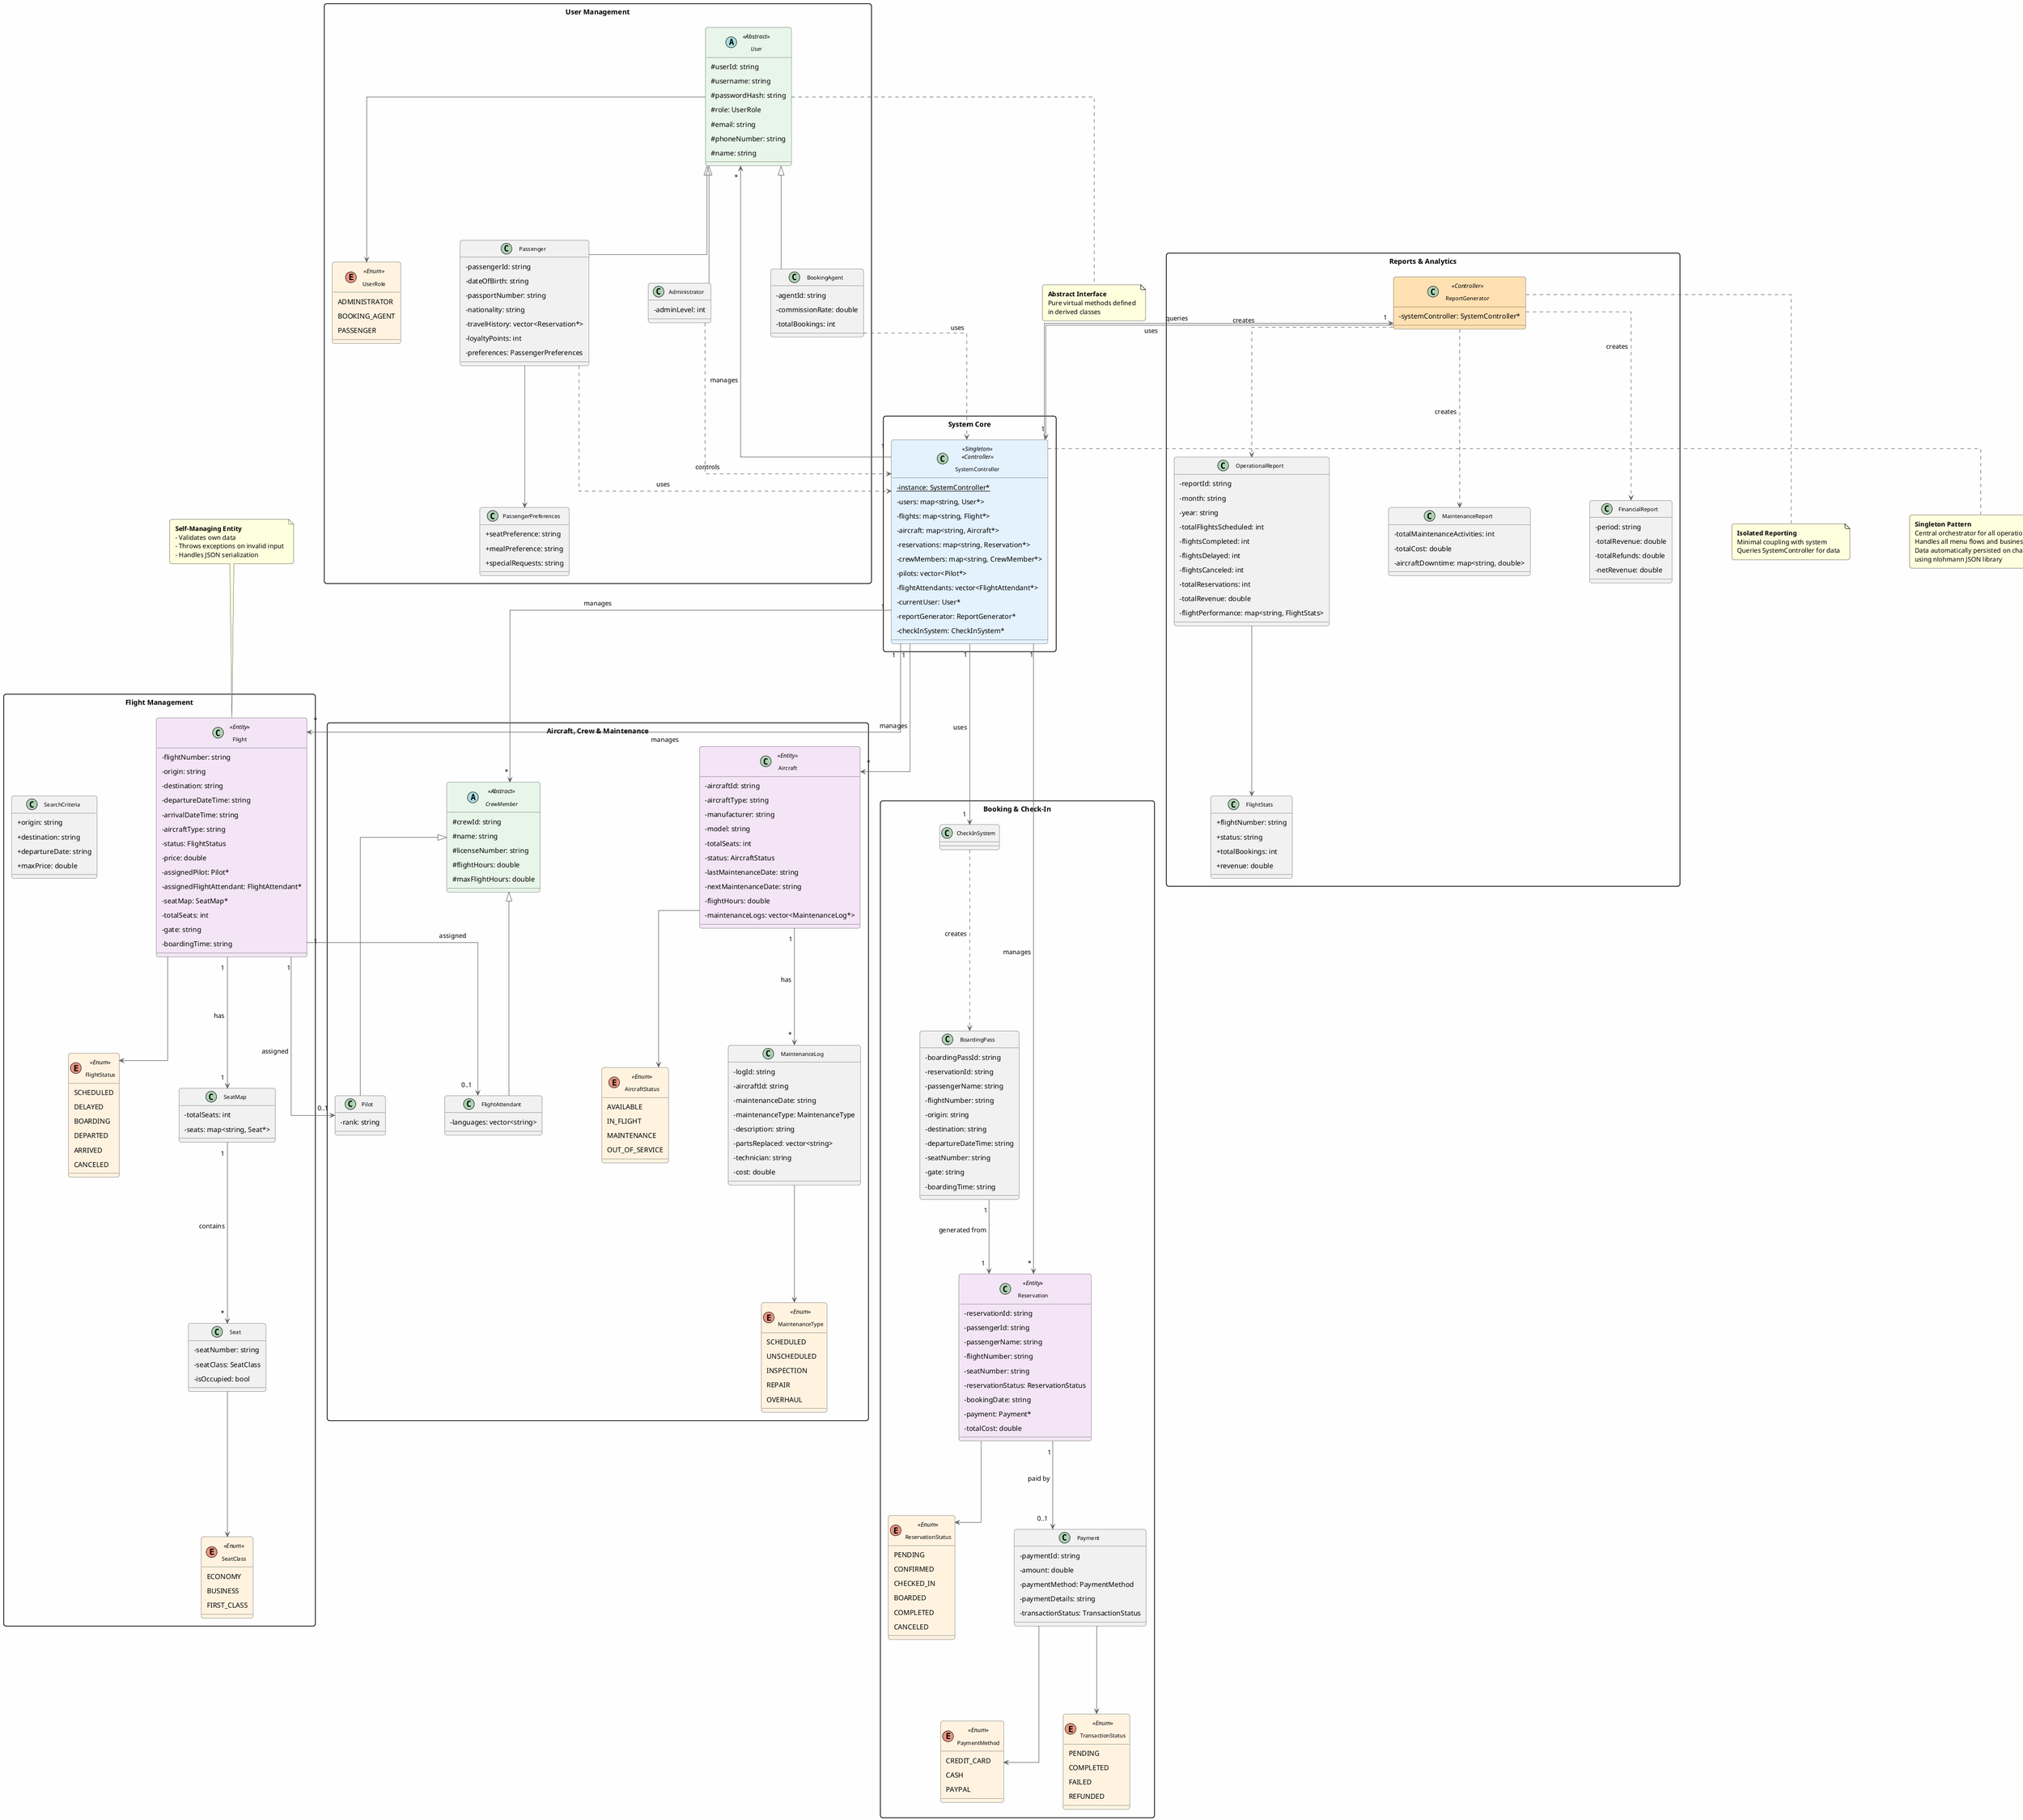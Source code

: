 @startuml Airline_Management_System_Simplified

' ==================== Styling Configuration ====================
skinparam classAttributeIconSize 0
skinparam linetype ortho
skinparam backgroundColor #FEFEFE
skinparam roundcorner 10
skinparam shadowing false

' Class styling
skinparam class {
  BackgroundColor<<Abstract>> #E8F5E9
  BackgroundColor<<Enum>> #FFF3E0
  BackgroundColor<<Singleton>> #E3F2FD
  BackgroundColor<<Entity>> #F3E5F5
  BackgroundColor<<Controller>> #FFE0B2
  BackgroundColor<<Utility>> #E0F2F1
  BorderColor #424242
  ArrowColor #616161
  FontName Arial
  FontSize 11
}

' Spread out layout
skinparam nodesep 120
skinparam ranksep 150
skinparam packageStyle rectangle
skinparam padding 5
skinparam minClassWidth 50

' ==================== User Management (Top Left) ====================

package "User Management" {
  enum UserRole <<Enum>> {
    ADMINISTRATOR
    BOOKING_AGENT
    PASSENGER
  }

  abstract class User <<Abstract>> {
    # userId: string
    # username: string
    # passwordHash: string
    # role: UserRole
    # email: string
    # phoneNumber: string
    # name: string
  }

  class Administrator {
    - adminLevel: int
  }

  class BookingAgent {
    - agentId: string
    - commissionRate: double
    - totalBookings: int
  }

  class Passenger {
    - passengerId: string
    - dateOfBirth: string
    - passportNumber: string
    - nationality: string
    - travelHistory: vector<Reservation*>
    - loyaltyPoints: int
    - preferences: PassengerPreferences
  }

  class PassengerPreferences {
    + seatPreference: string
    + mealPreference: string
    + specialRequests: string
  }
  
  User <|-- Administrator
  User <|-- BookingAgent
  User <|-- Passenger
  User --> UserRole
  Passenger --> PassengerPreferences
}

' ==================== System Core (Top Center) ====================

package "System Core" {
  class SystemController <<Singleton>> <<Controller>> {
    - {static} instance: SystemController*
    - users: map<string, User*>
    - flights: map<string, Flight*>
    - aircraft: map<string, Aircraft*>
    - reservations: map<string, Reservation*>
    - crewMembers: map<string, CrewMember*>
    - pilots: vector<Pilot*>
    - flightAttendants: vector<FlightAttendant*>
    - currentUser: User*
    - reportGenerator: ReportGenerator*
    - checkInSystem: CheckInSystem*
  }
}

' ==================== Booking & Check-In (Top Right) ====================

package "Booking & Check-In" {
  enum ReservationStatus <<Enum>> {
    PENDING
    CONFIRMED
    CHECKED_IN
    BOARDED
    COMPLETED
    CANCELED
  }

  class Reservation <<Entity>> {
    - reservationId: string
    - passengerId: string
    - passengerName: string
    - flightNumber: string
    - seatNumber: string
    - reservationStatus: ReservationStatus
    - bookingDate: string
    - payment: Payment*
    - totalCost: double
  }

  enum PaymentMethod <<Enum>> {
    CREDIT_CARD
    CASH
    PAYPAL
  }

  enum TransactionStatus <<Enum>> {
    PENDING
    COMPLETED
    FAILED
    REFUNDED
  }

  class Payment {
    - paymentId: string
    - amount: double
    - paymentMethod: PaymentMethod
    - paymentDetails: string
    - transactionStatus: TransactionStatus
  }

  class BoardingPass {
    - boardingPassId: string
    - reservationId: string
    - passengerName: string
    - flightNumber: string
    - origin: string
    - destination: string
    - departureDateTime: string
    - seatNumber: string
    - gate: string
    - boardingTime: string
  }

  class CheckInSystem {
  }
  
  Reservation --> ReservationStatus
  Reservation "1" --> "0..1" Payment : paid by
  Payment --> PaymentMethod
  Payment --> TransactionStatus
  BoardingPass "1" --> "1" Reservation : generated from
  CheckInSystem ..> BoardingPass : creates
}

' ==================== Reports & Analytics (Bottom Left) ====================

package "Reports & Analytics" {
  class ReportGenerator <<Controller>> {
    - systemController: SystemController*
  }

  class OperationalReport {
    - reportId: string
    - month: string
    - year: string
    - totalFlightsScheduled: int
    - flightsCompleted: int
    - flightsDelayed: int
    - flightsCanceled: int
    - totalReservations: int
    - totalRevenue: double
    - flightPerformance: map<string, FlightStats>
  }

  class FlightStats {
    + flightNumber: string
    + status: string
    + totalBookings: int
    + revenue: double
  }

  class MaintenanceReport {
    - totalMaintenanceActivities: int
    - totalCost: double
    - aircraftDowntime: map<string, double>
  }

  class FinancialReport {
    - period: string
    - totalRevenue: double
    - totalRefunds: double
    - netRevenue: double
  }
  
  ReportGenerator ..> OperationalReport : creates
  ReportGenerator ..> MaintenanceReport : creates
  ReportGenerator ..> FinancialReport : creates
  OperationalReport --> FlightStats
}

' ==================== Flight Management (Bottom Center) ====================

package "Flight Management" {
  enum FlightStatus <<Enum>> {
    SCHEDULED
    DELAYED
    BOARDING
    DEPARTED
    ARRIVED
    CANCELED
  }

  class Flight <<Entity>> {
    - flightNumber: string
    - origin: string
    - destination: string
    - departureDateTime: string
    - arrivalDateTime: string
    - aircraftType: string
    - status: FlightStatus
    - price: double
    - assignedPilot: Pilot*
    - assignedFlightAttendant: FlightAttendant*
    - seatMap: SeatMap*
    - totalSeats: int
    - gate: string
    - boardingTime: string
  }

  class SearchCriteria {
    + origin: string
    + destination: string
    + departureDate: string
    + maxPrice: double
  }

  class SeatMap {
    - totalSeats: int
    - seats: map<string, Seat*>
  }

  class Seat {
    - seatNumber: string
    - seatClass: SeatClass
    - isOccupied: bool
  }

  enum SeatClass <<Enum>> {
    ECONOMY
    BUSINESS
    FIRST_CLASS
  }
  
  Flight --> FlightStatus
  Flight "1" --> "1" SeatMap : has
  SeatMap "1" --> "*" Seat : contains
  Seat --> SeatClass
}

' ==================== Aircraft, Crew & Maintenance (Bottom Right) ====================

package "Aircraft, Crew & Maintenance" {
  enum AircraftStatus <<Enum>> {
    AVAILABLE
    IN_FLIGHT
    MAINTENANCE
    OUT_OF_SERVICE
  }

  class Aircraft <<Entity>> {
    - aircraftId: string
    - aircraftType: string
    - manufacturer: string
    - model: string
    - totalSeats: int
    - status: AircraftStatus
    - lastMaintenanceDate: string
    - nextMaintenanceDate: string
    - flightHours: double
    - maintenanceLogs: vector<MaintenanceLog*>
  }

  abstract class CrewMember <<Abstract>> {
    # crewId: string
    # name: string
    # licenseNumber: string
    # flightHours: double
    # maxFlightHours: double
  }

  class Pilot {
    - rank: string
  }

  class FlightAttendant {
    - languages: vector<string>
  }

  enum MaintenanceType <<Enum>> {
    SCHEDULED
    UNSCHEDULED
    INSPECTION
    REPAIR
    OVERHAUL
  }

  class MaintenanceLog {
    - logId: string
    - aircraftId: string
    - maintenanceDate: string
    - maintenanceType: MaintenanceType
    - description: string
    - partsReplaced: vector<string>
    - technician: string
    - cost: double
  }
  
  Aircraft --> AircraftStatus
  Aircraft "1" --> "*" MaintenanceLog : has
  CrewMember <|-- Pilot
  CrewMember <|-- FlightAttendant
  MaintenanceLog --> MaintenanceType
}

' ==================== Cross-Package Relationships ====================

' SystemController manages everything
SystemController "1" --> "*" User : manages
SystemController "1" --> "*" Flight : manages
SystemController "1" --> "*" Aircraft : manages
SystemController "1" --> "*" Reservation : manages
SystemController "1" --> "*" CrewMember : manages
SystemController "1" --> "1" ReportGenerator : uses
SystemController "1" --> "1" CheckInSystem : uses

' Flight to Crew
Flight "1" --> "0..1" Pilot : assigned
Flight "1" --> "0..1" FlightAttendant : assigned

' Report relationships
ReportGenerator --> SystemController : queries

' User actions through SystemController
Administrator ..> SystemController : controls
BookingAgent ..> SystemController : uses
Passenger ..> SystemController : uses

note right of SystemController
  **Singleton Pattern**
  Central orchestrator for all operations
  Handles all menu flows and business logic
  Data automatically persisted on changes
  using nlohmann JSON library
end note

note bottom of User
  **Abstract Interface**
  Pure virtual methods defined
  in derived classes
end note

note top of Flight
  **Self-Managing Entity**
  - Validates own data
  - Throws exceptions on invalid input
  - Handles JSON serialization
end note

note bottom of ReportGenerator
  **Isolated Reporting**
  Minimal coupling with system
  Queries SystemController for data
end note

@enduml